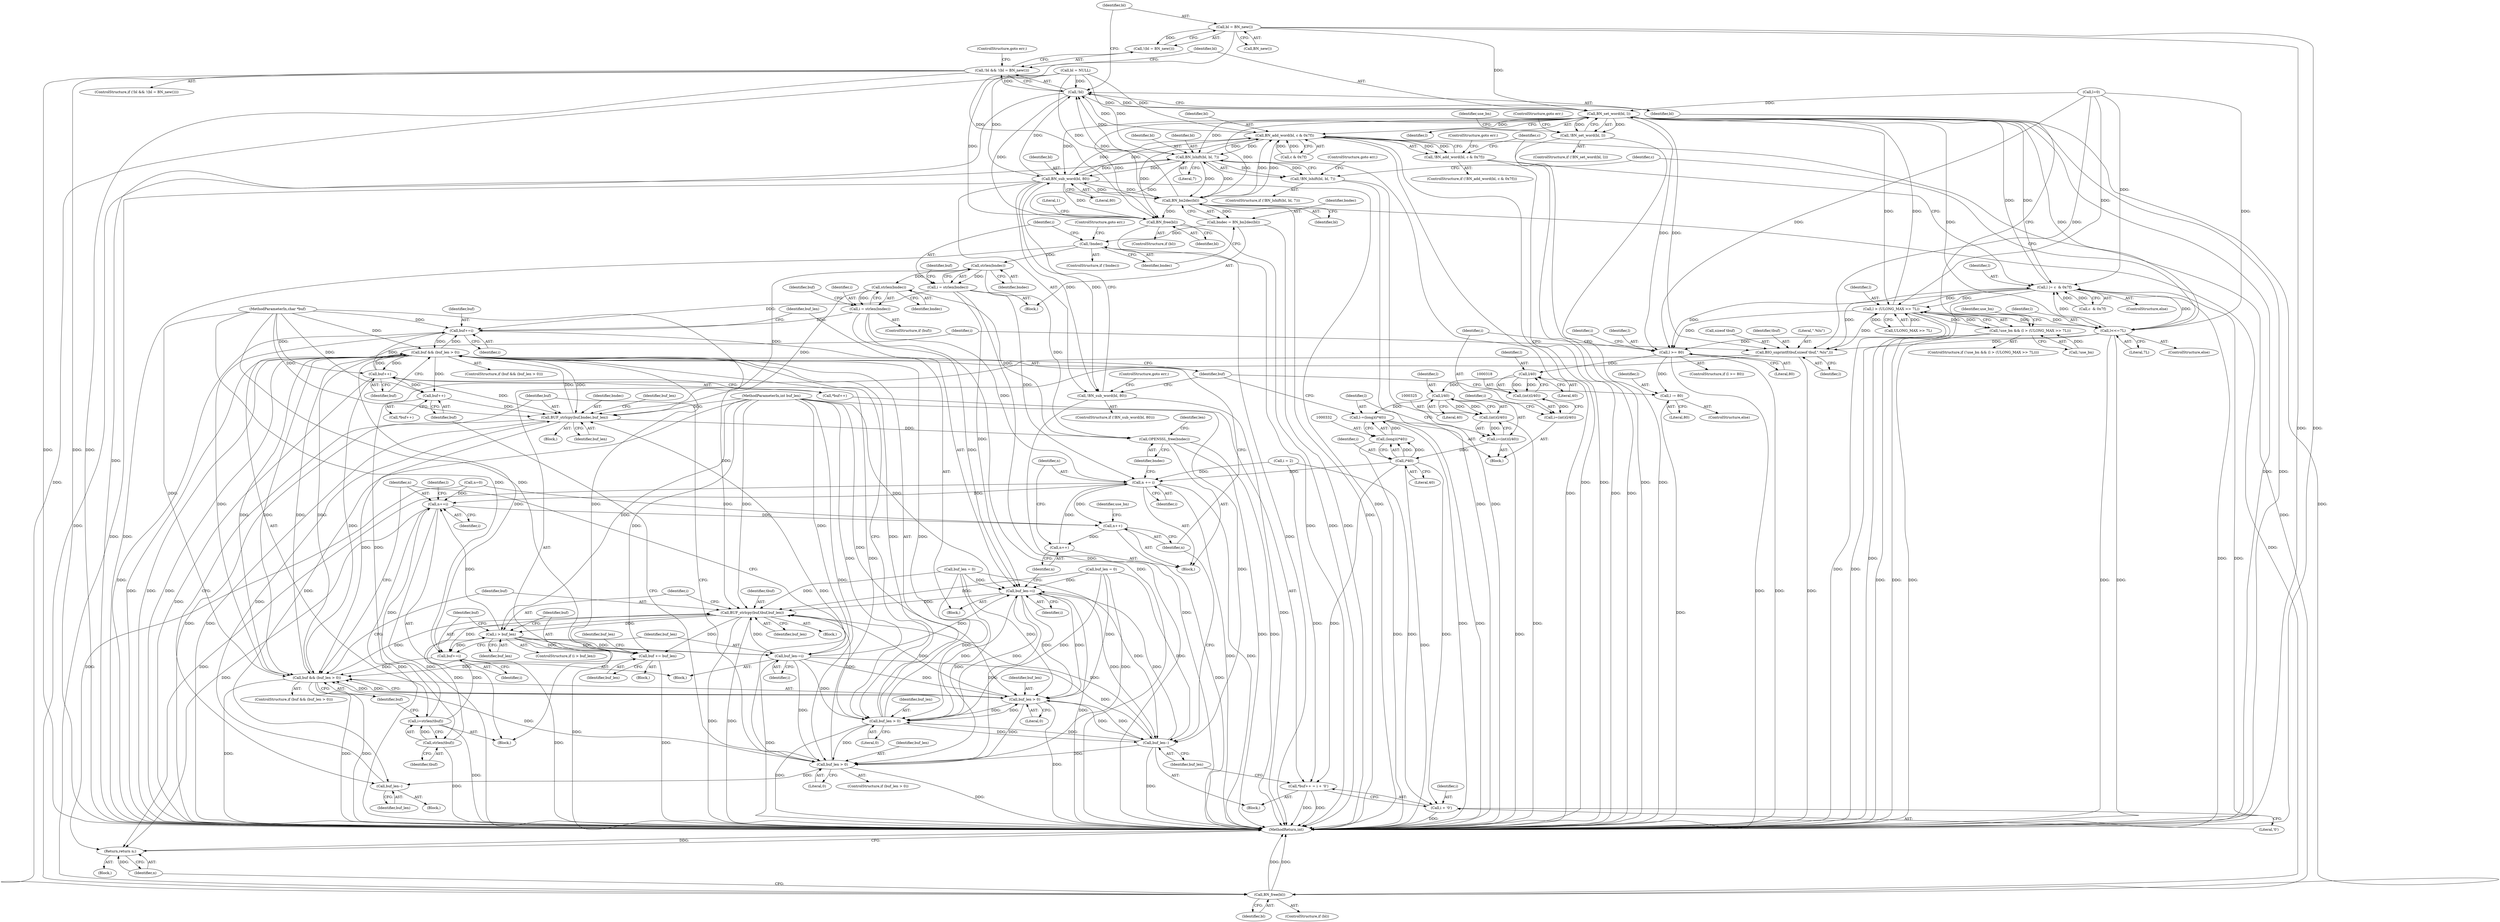 digraph "0_openssl_0042fb5fd1c9d257d713b15a1f45da05cf5c1c87@pointer" {
"1000259" [label="(Call,bl = BN_new())"];
"1000258" [label="(Call,!(bl = BN_new()))"];
"1000265" [label="(Call,BN_set_word(bl, l))"];
"1000226" [label="(Call,BN_add_word(bl, c & 0x7f))"];
"1000225" [label="(Call,!BN_add_word(bl, c & 0x7f))"];
"1000256" [label="(Call,!bl)"];
"1000255" [label="(Call,!bl && !(bl = BN_new()))"];
"1000470" [label="(Call,BN_free(bl))"];
"1000277" [label="(Call,BN_lshift(bl, bl, 7))"];
"1000276" [label="(Call,!BN_lshift(bl, bl, 7))"];
"1000305" [label="(Call,BN_sub_word(bl, 80))"];
"1000304" [label="(Call,!BN_sub_word(bl, 80))"];
"1000360" [label="(Call,BN_bn2dec(bl))"];
"1000358" [label="(Call,bndec = BN_bn2dec(bl))"];
"1000363" [label="(Call,!bndec)"];
"1000368" [label="(Call,strlen(bndec))"];
"1000366" [label="(Call,i = strlen(bndec))"];
"1000400" [label="(Call,buf+=i)"];
"1000337" [label="(Call,buf && (buf_len > 0))"];
"1000345" [label="(Call,buf++)"];
"1000386" [label="(Call,buf++)"];
"1000391" [label="(Call,BUF_strlcpy(buf,bndec,buf_len))"];
"1000411" [label="(Call,OPENSSL_free(bndec))"];
"1000426" [label="(Call,buf && (buf_len > 0))"];
"1000432" [label="(Call,BUF_strlcpy(buf,tbuf,buf_len))"];
"1000437" [label="(Call,i > buf_len)"];
"1000441" [label="(Call,buf += buf_len)"];
"1000449" [label="(Call,buf+=i)"];
"1000452" [label="(Call,buf_len-=i)"];
"1000339" [label="(Call,buf_len > 0)"];
"1000350" [label="(Call,buf_len--)"];
"1000380" [label="(Call,buf_len > 0)"];
"1000389" [label="(Call,buf_len--)"];
"1000403" [label="(Call,buf_len-=i)"];
"1000428" [label="(Call,buf_len > 0)"];
"1000455" [label="(Call,n+=i)"];
"1000352" [label="(Call,n++)"];
"1000406" [label="(Call,n++)"];
"1000408" [label="(Call,n += i)"];
"1000465" [label="(Return,return n;)"];
"1000374" [label="(Call,strlen(bndec))"];
"1000372" [label="(Call,i = strlen(bndec))"];
"1000463" [label="(Call,BN_free(bl))"];
"1000233" [label="(Call,l |= c  & 0x7f)"];
"1000248" [label="(Call,l > (ULONG_MAX >> 7L))"];
"1000245" [label="(Call,!use_bn && (l > (ULONG_MAX >> 7L)))"];
"1000283" [label="(Call,l<<=7L)"];
"1000293" [label="(Call,l >= 80)"];
"1000310" [label="(Call,l -= 80)"];
"1000319" [label="(Call,l/40)"];
"1000317" [label="(Call,(int)(l/40))"];
"1000315" [label="(Call,i=(int)(l/40))"];
"1000326" [label="(Call,l/40)"];
"1000324" [label="(Call,(int)(l/40))"];
"1000322" [label="(Call,i=(int)(l/40))"];
"1000333" [label="(Call,i*40)"];
"1000331" [label="(Call,(long)(i*40))"];
"1000329" [label="(Call,l-=(long)(i*40))"];
"1000343" [label="(Call,*buf++ = i + '0')"];
"1000347" [label="(Call,i + '0')"];
"1000415" [label="(Call,BIO_snprintf(tbuf,sizeof tbuf,\".%lu\",l))"];
"1000423" [label="(Call,strlen(tbuf))"];
"1000421" [label="(Call,i=strlen(tbuf))"];
"1000264" [label="(Call,!BN_set_word(bl, l))"];
"1000334" [label="(Identifier,i)"];
"1000441" [label="(Call,buf += buf_len)"];
"1000457" [label="(Identifier,i)"];
"1000389" [label="(Call,buf_len--)"];
"1000264" [label="(Call,!BN_set_word(bl, l))"];
"1000246" [label="(Call,!use_bn)"];
"1000336" [label="(ControlStructure,if (buf && (buf_len > 0)))"];
"1000454" [label="(Identifier,i)"];
"1000293" [label="(Call,l >= 80)"];
"1000339" [label="(Call,buf_len > 0)"];
"1000436" [label="(ControlStructure,if (i > buf_len))"];
"1000466" [label="(Identifier,n)"];
"1000298" [label="(Identifier,i)"];
"1000422" [label="(Identifier,i)"];
"1000105" [label="(Block,)"];
"1000392" [label="(Identifier,buf)"];
"1000402" [label="(Identifier,i)"];
"1000358" [label="(Call,bndec = BN_bn2dec(bl))"];
"1000333" [label="(Call,i*40)"];
"1000224" [label="(ControlStructure,if (!BN_add_word(bl, c & 0x7f)))"];
"1000431" [label="(Block,)"];
"1000263" [label="(ControlStructure,if (!BN_set_word(bl, l)))"];
"1000324" [label="(Call,(int)(l/40))"];
"1000435" [label="(Identifier,buf_len)"];
"1000427" [label="(Identifier,buf)"];
"1000453" [label="(Identifier,buf_len)"];
"1000448" [label="(Block,)"];
"1000371" [label="(Identifier,buf)"];
"1000404" [label="(Identifier,buf_len)"];
"1000390" [label="(Identifier,buf_len)"];
"1000346" [label="(Identifier,buf)"];
"1000270" [label="(Identifier,use_bn)"];
"1000315" [label="(Call,i=(int)(l/40))"];
"1000378" [label="(Block,)"];
"1000284" [label="(Identifier,l)"];
"1000444" [label="(Call,buf_len = 0)"];
"1000231" [label="(ControlStructure,goto err;)"];
"1000225" [label="(Call,!BN_add_word(bl, c & 0x7f))"];
"1000285" [label="(Literal,7L)"];
"1000361" [label="(Identifier,bl)"];
"1000342" [label="(Block,)"];
"1000331" [label="(Call,(long)(i*40))"];
"1000257" [label="(Identifier,bl)"];
"1000343" [label="(Call,*buf++ = i + '0')"];
"1000338" [label="(Identifier,buf)"];
"1000250" [label="(Call,ULONG_MAX >> 7L)"];
"1000306" [label="(Identifier,bl)"];
"1000193" [label="(Identifier,len)"];
"1000369" [label="(Identifier,bndec)"];
"1000322" [label="(Call,i=(int)(l/40))"];
"1000297" [label="(Call,i = 2)"];
"1000311" [label="(Identifier,l)"];
"1000317" [label="(Call,(int)(l/40))"];
"1000381" [label="(Identifier,buf_len)"];
"1000294" [label="(Identifier,l)"];
"1000374" [label="(Call,strlen(bndec))"];
"1000432" [label="(Call,BUF_strlcpy(buf,tbuf,buf_len))"];
"1000387" [label="(Identifier,buf)"];
"1000235" [label="(Call,c  & 0x7f)"];
"1000368" [label="(Call,strlen(bndec))"];
"1000345" [label="(Call,buf++)"];
"1000451" [label="(Identifier,i)"];
"1000283" [label="(Call,l<<=7L)"];
"1000366" [label="(Call,i = strlen(bndec))"];
"1000394" [label="(Identifier,buf_len)"];
"1000288" [label="(Block,)"];
"1000401" [label="(Identifier,buf)"];
"1000312" [label="(Literal,80)"];
"1000276" [label="(Call,!BN_lshift(bl, bl, 7))"];
"1000450" [label="(Identifier,buf)"];
"1000206" [label="(Identifier,c)"];
"1000226" [label="(Call,BN_add_word(bl, c & 0x7f))"];
"1000280" [label="(Literal,7)"];
"1000352" [label="(Call,n++)"];
"1000471" [label="(Identifier,bl)"];
"1000382" [label="(Literal,0)"];
"1000248" [label="(Call,l > (ULONG_MAX >> 7L))"];
"1000370" [label="(ControlStructure,if (buf))"];
"1000428" [label="(Call,buf_len > 0)"];
"1000275" [label="(ControlStructure,if (!BN_lshift(bl, bl, 7)))"];
"1000259" [label="(Call,bl = BN_new())"];
"1000416" [label="(Identifier,tbuf)"];
"1000351" [label="(Identifier,buf_len)"];
"1000465" [label="(Return,return n;)"];
"1000108" [label="(Call,n=0)"];
"1000305" [label="(Call,BN_sub_word(bl, 80))"];
"1000445" [label="(Identifier,buf_len)"];
"1000439" [label="(Identifier,buf_len)"];
"1000353" [label="(Identifier,n)"];
"1000367" [label="(Identifier,i)"];
"1000464" [label="(Identifier,bl)"];
"1000335" [label="(Literal,40)"];
"1000385" [label="(Call,*buf++)"];
"1000314" [label="(Block,)"];
"1000255" [label="(Call,!bl && !(bl = BN_new()))"];
"1000350" [label="(Call,buf_len--)"];
"1000267" [label="(Identifier,l)"];
"1000232" [label="(ControlStructure,else)"];
"1000440" [label="(Block,)"];
"1000426" [label="(Call,buf && (buf_len > 0))"];
"1000310" [label="(Call,l -= 80)"];
"1000254" [label="(ControlStructure,if (!bl && !(bl = BN_new())))"];
"1000463" [label="(Call,BN_free(bl))"];
"1000468" [label="(ControlStructure,if (bl))"];
"1000323" [label="(Identifier,i)"];
"1000282" [label="(ControlStructure,else)"];
"1000295" [label="(Literal,80)"];
"1000320" [label="(Identifier,l)"];
"1000307" [label="(Literal,80)"];
"1000412" [label="(Identifier,bndec)"];
"1000244" [label="(ControlStructure,if (!use_bn && (l > (ULONG_MAX >> 7L))))"];
"1000423" [label="(Call,strlen(tbuf))"];
"1000419" [label="(Literal,\".%lu\")"];
"1000266" [label="(Identifier,bl)"];
"1000328" [label="(Literal,40)"];
"1000379" [label="(ControlStructure,if (buf_len > 0))"];
"1000363" [label="(Call,!bndec)"];
"1000420" [label="(Identifier,l)"];
"1000273" [label="(Identifier,use_bn)"];
"1000281" [label="(ControlStructure,goto err;)"];
"1000434" [label="(Identifier,tbuf)"];
"1000326" [label="(Call,l/40)"];
"1000380" [label="(Call,buf_len > 0)"];
"1000303" [label="(ControlStructure,if (!BN_sub_word(bl, 80)))"];
"1000414" [label="(Block,)"];
"1000260" [label="(Identifier,bl)"];
"1000292" [label="(ControlStructure,if (l >= 80))"];
"1000470" [label="(Call,BN_free(bl))"];
"1000308" [label="(ControlStructure,goto err;)"];
"1000456" [label="(Identifier,n)"];
"1000475" [label="(MethodReturn,int)"];
"1000340" [label="(Identifier,buf_len)"];
"1000474" [label="(Literal,1)"];
"1000355" [label="(Identifier,use_bn)"];
"1000373" [label="(Identifier,i)"];
"1000430" [label="(Literal,0)"];
"1000227" [label="(Identifier,bl)"];
"1000417" [label="(Call,sizeof tbuf)"];
"1000344" [label="(Call,*buf++)"];
"1000372" [label="(Call,i = strlen(bndec))"];
"1000319" [label="(Call,l/40)"];
"1000327" [label="(Identifier,l)"];
"1000425" [label="(ControlStructure,if (buf && (buf_len > 0)))"];
"1000393" [label="(Identifier,bndec)"];
"1000348" [label="(Identifier,i)"];
"1000377" [label="(Identifier,buf)"];
"1000396" [label="(Identifier,buf_len)"];
"1000452" [label="(Call,buf_len-=i)"];
"1000360" [label="(Call,BN_bn2dec(bl))"];
"1000409" [label="(Identifier,n)"];
"1000459" [label="(Identifier,l)"];
"1000316" [label="(Identifier,i)"];
"1000347" [label="(Call,i + '0')"];
"1000362" [label="(ControlStructure,if (!bndec))"];
"1000424" [label="(Identifier,tbuf)"];
"1000403" [label="(Call,buf_len-=i)"];
"1000443" [label="(Identifier,buf_len)"];
"1000341" [label="(Literal,0)"];
"1000386" [label="(Call,buf++)"];
"1000406" [label="(Call,n++)"];
"1000321" [label="(Literal,40)"];
"1000359" [label="(Identifier,bndec)"];
"1000438" [label="(Identifier,i)"];
"1000265" [label="(Call,BN_set_word(bl, l))"];
"1000245" [label="(Call,!use_bn && (l > (ULONG_MAX >> 7L)))"];
"1000455" [label="(Call,n+=i)"];
"1000268" [label="(ControlStructure,goto err;)"];
"1000349" [label="(Literal,'0')"];
"1000408" [label="(Call,n += i)"];
"1000400" [label="(Call,buf+=i)"];
"1000437" [label="(Call,i > buf_len)"];
"1000356" [label="(Block,)"];
"1000258" [label="(Call,!(bl = BN_new()))"];
"1000262" [label="(ControlStructure,goto err;)"];
"1000364" [label="(Identifier,bndec)"];
"1000395" [label="(Call,buf_len = 0)"];
"1000461" [label="(ControlStructure,if (bl))"];
"1000256" [label="(Call,!bl)"];
"1000399" [label="(Block,)"];
"1000411" [label="(Call,OPENSSL_free(bndec))"];
"1000102" [label="(MethodParameterIn,int buf_len)"];
"1000241" [label="(Identifier,c)"];
"1000433" [label="(Identifier,buf)"];
"1000442" [label="(Identifier,buf)"];
"1000410" [label="(Identifier,i)"];
"1000407" [label="(Identifier,n)"];
"1000233" [label="(Call,l |= c  & 0x7f)"];
"1000429" [label="(Identifier,buf_len)"];
"1000391" [label="(Call,BUF_strlcpy(buf,bndec,buf_len))"];
"1000383" [label="(Block,)"];
"1000415" [label="(Call,BIO_snprintf(tbuf,sizeof tbuf,\".%lu\",l))"];
"1000228" [label="(Call,c & 0x7f)"];
"1000196" [label="(Call,l=0)"];
"1000188" [label="(Call,bl = NULL)"];
"1000304" [label="(Call,!BN_sub_word(bl, 80))"];
"1000421" [label="(Call,i=strlen(tbuf))"];
"1000329" [label="(Call,l-=(long)(i*40))"];
"1000365" [label="(ControlStructure,goto err;)"];
"1000330" [label="(Identifier,l)"];
"1000375" [label="(Identifier,bndec)"];
"1000405" [label="(Identifier,i)"];
"1000278" [label="(Identifier,bl)"];
"1000261" [label="(Call,BN_new())"];
"1000449" [label="(Call,buf+=i)"];
"1000234" [label="(Identifier,l)"];
"1000279" [label="(Identifier,bl)"];
"1000101" [label="(MethodParameterIn,char *buf)"];
"1000337" [label="(Call,buf && (buf_len > 0))"];
"1000249" [label="(Identifier,l)"];
"1000277" [label="(Call,BN_lshift(bl, bl, 7))"];
"1000309" [label="(ControlStructure,else)"];
"1000259" -> "1000258"  [label="AST: "];
"1000259" -> "1000261"  [label="CFG: "];
"1000260" -> "1000259"  [label="AST: "];
"1000261" -> "1000259"  [label="AST: "];
"1000258" -> "1000259"  [label="CFG: "];
"1000259" -> "1000475"  [label="DDG: "];
"1000259" -> "1000475"  [label="DDG: "];
"1000259" -> "1000258"  [label="DDG: "];
"1000259" -> "1000265"  [label="DDG: "];
"1000259" -> "1000470"  [label="DDG: "];
"1000258" -> "1000255"  [label="AST: "];
"1000255" -> "1000258"  [label="CFG: "];
"1000265" -> "1000264"  [label="AST: "];
"1000265" -> "1000267"  [label="CFG: "];
"1000266" -> "1000265"  [label="AST: "];
"1000267" -> "1000265"  [label="AST: "];
"1000264" -> "1000265"  [label="CFG: "];
"1000265" -> "1000475"  [label="DDG: "];
"1000265" -> "1000475"  [label="DDG: "];
"1000265" -> "1000226"  [label="DDG: "];
"1000265" -> "1000233"  [label="DDG: "];
"1000265" -> "1000248"  [label="DDG: "];
"1000265" -> "1000256"  [label="DDG: "];
"1000265" -> "1000264"  [label="DDG: "];
"1000265" -> "1000264"  [label="DDG: "];
"1000256" -> "1000265"  [label="DDG: "];
"1000283" -> "1000265"  [label="DDG: "];
"1000196" -> "1000265"  [label="DDG: "];
"1000233" -> "1000265"  [label="DDG: "];
"1000248" -> "1000265"  [label="DDG: "];
"1000265" -> "1000277"  [label="DDG: "];
"1000265" -> "1000283"  [label="DDG: "];
"1000265" -> "1000293"  [label="DDG: "];
"1000265" -> "1000305"  [label="DDG: "];
"1000265" -> "1000360"  [label="DDG: "];
"1000265" -> "1000415"  [label="DDG: "];
"1000265" -> "1000463"  [label="DDG: "];
"1000265" -> "1000470"  [label="DDG: "];
"1000226" -> "1000225"  [label="AST: "];
"1000226" -> "1000228"  [label="CFG: "];
"1000227" -> "1000226"  [label="AST: "];
"1000228" -> "1000226"  [label="AST: "];
"1000225" -> "1000226"  [label="CFG: "];
"1000226" -> "1000475"  [label="DDG: "];
"1000226" -> "1000475"  [label="DDG: "];
"1000226" -> "1000225"  [label="DDG: "];
"1000226" -> "1000225"  [label="DDG: "];
"1000360" -> "1000226"  [label="DDG: "];
"1000188" -> "1000226"  [label="DDG: "];
"1000305" -> "1000226"  [label="DDG: "];
"1000277" -> "1000226"  [label="DDG: "];
"1000228" -> "1000226"  [label="DDG: "];
"1000228" -> "1000226"  [label="DDG: "];
"1000226" -> "1000256"  [label="DDG: "];
"1000226" -> "1000277"  [label="DDG: "];
"1000226" -> "1000305"  [label="DDG: "];
"1000226" -> "1000360"  [label="DDG: "];
"1000226" -> "1000463"  [label="DDG: "];
"1000226" -> "1000470"  [label="DDG: "];
"1000225" -> "1000224"  [label="AST: "];
"1000231" -> "1000225"  [label="CFG: "];
"1000241" -> "1000225"  [label="CFG: "];
"1000225" -> "1000475"  [label="DDG: "];
"1000225" -> "1000475"  [label="DDG: "];
"1000256" -> "1000255"  [label="AST: "];
"1000256" -> "1000257"  [label="CFG: "];
"1000257" -> "1000256"  [label="AST: "];
"1000260" -> "1000256"  [label="CFG: "];
"1000255" -> "1000256"  [label="CFG: "];
"1000256" -> "1000475"  [label="DDG: "];
"1000256" -> "1000255"  [label="DDG: "];
"1000360" -> "1000256"  [label="DDG: "];
"1000188" -> "1000256"  [label="DDG: "];
"1000305" -> "1000256"  [label="DDG: "];
"1000277" -> "1000256"  [label="DDG: "];
"1000256" -> "1000470"  [label="DDG: "];
"1000255" -> "1000254"  [label="AST: "];
"1000262" -> "1000255"  [label="CFG: "];
"1000266" -> "1000255"  [label="CFG: "];
"1000255" -> "1000475"  [label="DDG: "];
"1000255" -> "1000475"  [label="DDG: "];
"1000255" -> "1000475"  [label="DDG: "];
"1000470" -> "1000468"  [label="AST: "];
"1000470" -> "1000471"  [label="CFG: "];
"1000471" -> "1000470"  [label="AST: "];
"1000474" -> "1000470"  [label="CFG: "];
"1000470" -> "1000475"  [label="DDG: "];
"1000470" -> "1000475"  [label="DDG: "];
"1000360" -> "1000470"  [label="DDG: "];
"1000188" -> "1000470"  [label="DDG: "];
"1000305" -> "1000470"  [label="DDG: "];
"1000277" -> "1000470"  [label="DDG: "];
"1000277" -> "1000276"  [label="AST: "];
"1000277" -> "1000280"  [label="CFG: "];
"1000278" -> "1000277"  [label="AST: "];
"1000279" -> "1000277"  [label="AST: "];
"1000280" -> "1000277"  [label="AST: "];
"1000276" -> "1000277"  [label="CFG: "];
"1000277" -> "1000475"  [label="DDG: "];
"1000277" -> "1000276"  [label="DDG: "];
"1000277" -> "1000276"  [label="DDG: "];
"1000360" -> "1000277"  [label="DDG: "];
"1000188" -> "1000277"  [label="DDG: "];
"1000305" -> "1000277"  [label="DDG: "];
"1000277" -> "1000305"  [label="DDG: "];
"1000277" -> "1000360"  [label="DDG: "];
"1000277" -> "1000463"  [label="DDG: "];
"1000276" -> "1000275"  [label="AST: "];
"1000206" -> "1000276"  [label="CFG: "];
"1000281" -> "1000276"  [label="CFG: "];
"1000276" -> "1000475"  [label="DDG: "];
"1000276" -> "1000475"  [label="DDG: "];
"1000305" -> "1000304"  [label="AST: "];
"1000305" -> "1000307"  [label="CFG: "];
"1000306" -> "1000305"  [label="AST: "];
"1000307" -> "1000305"  [label="AST: "];
"1000304" -> "1000305"  [label="CFG: "];
"1000305" -> "1000475"  [label="DDG: "];
"1000305" -> "1000304"  [label="DDG: "];
"1000305" -> "1000304"  [label="DDG: "];
"1000360" -> "1000305"  [label="DDG: "];
"1000188" -> "1000305"  [label="DDG: "];
"1000305" -> "1000360"  [label="DDG: "];
"1000305" -> "1000463"  [label="DDG: "];
"1000304" -> "1000303"  [label="AST: "];
"1000308" -> "1000304"  [label="CFG: "];
"1000338" -> "1000304"  [label="CFG: "];
"1000304" -> "1000475"  [label="DDG: "];
"1000304" -> "1000475"  [label="DDG: "];
"1000360" -> "1000358"  [label="AST: "];
"1000360" -> "1000361"  [label="CFG: "];
"1000361" -> "1000360"  [label="AST: "];
"1000358" -> "1000360"  [label="CFG: "];
"1000360" -> "1000475"  [label="DDG: "];
"1000360" -> "1000358"  [label="DDG: "];
"1000188" -> "1000360"  [label="DDG: "];
"1000360" -> "1000463"  [label="DDG: "];
"1000358" -> "1000356"  [label="AST: "];
"1000359" -> "1000358"  [label="AST: "];
"1000364" -> "1000358"  [label="CFG: "];
"1000358" -> "1000475"  [label="DDG: "];
"1000358" -> "1000363"  [label="DDG: "];
"1000363" -> "1000362"  [label="AST: "];
"1000363" -> "1000364"  [label="CFG: "];
"1000364" -> "1000363"  [label="AST: "];
"1000365" -> "1000363"  [label="CFG: "];
"1000367" -> "1000363"  [label="CFG: "];
"1000363" -> "1000475"  [label="DDG: "];
"1000363" -> "1000475"  [label="DDG: "];
"1000363" -> "1000368"  [label="DDG: "];
"1000368" -> "1000366"  [label="AST: "];
"1000368" -> "1000369"  [label="CFG: "];
"1000369" -> "1000368"  [label="AST: "];
"1000366" -> "1000368"  [label="CFG: "];
"1000368" -> "1000366"  [label="DDG: "];
"1000368" -> "1000374"  [label="DDG: "];
"1000368" -> "1000391"  [label="DDG: "];
"1000368" -> "1000411"  [label="DDG: "];
"1000366" -> "1000356"  [label="AST: "];
"1000367" -> "1000366"  [label="AST: "];
"1000371" -> "1000366"  [label="CFG: "];
"1000366" -> "1000475"  [label="DDG: "];
"1000366" -> "1000400"  [label="DDG: "];
"1000366" -> "1000403"  [label="DDG: "];
"1000366" -> "1000408"  [label="DDG: "];
"1000400" -> "1000399"  [label="AST: "];
"1000400" -> "1000402"  [label="CFG: "];
"1000401" -> "1000400"  [label="AST: "];
"1000402" -> "1000400"  [label="AST: "];
"1000404" -> "1000400"  [label="CFG: "];
"1000400" -> "1000475"  [label="DDG: "];
"1000400" -> "1000337"  [label="DDG: "];
"1000372" -> "1000400"  [label="DDG: "];
"1000337" -> "1000400"  [label="DDG: "];
"1000345" -> "1000400"  [label="DDG: "];
"1000101" -> "1000400"  [label="DDG: "];
"1000400" -> "1000426"  [label="DDG: "];
"1000337" -> "1000336"  [label="AST: "];
"1000337" -> "1000338"  [label="CFG: "];
"1000337" -> "1000339"  [label="CFG: "];
"1000338" -> "1000337"  [label="AST: "];
"1000339" -> "1000337"  [label="AST: "];
"1000346" -> "1000337"  [label="CFG: "];
"1000353" -> "1000337"  [label="CFG: "];
"1000337" -> "1000475"  [label="DDG: "];
"1000337" -> "1000475"  [label="DDG: "];
"1000337" -> "1000475"  [label="DDG: "];
"1000441" -> "1000337"  [label="DDG: "];
"1000426" -> "1000337"  [label="DDG: "];
"1000426" -> "1000337"  [label="DDG: "];
"1000391" -> "1000337"  [label="DDG: "];
"1000449" -> "1000337"  [label="DDG: "];
"1000345" -> "1000337"  [label="DDG: "];
"1000101" -> "1000337"  [label="DDG: "];
"1000339" -> "1000337"  [label="DDG: "];
"1000339" -> "1000337"  [label="DDG: "];
"1000380" -> "1000337"  [label="DDG: "];
"1000337" -> "1000345"  [label="DDG: "];
"1000337" -> "1000386"  [label="DDG: "];
"1000337" -> "1000391"  [label="DDG: "];
"1000337" -> "1000426"  [label="DDG: "];
"1000337" -> "1000426"  [label="DDG: "];
"1000345" -> "1000344"  [label="AST: "];
"1000345" -> "1000346"  [label="CFG: "];
"1000346" -> "1000345"  [label="AST: "];
"1000344" -> "1000345"  [label="CFG: "];
"1000345" -> "1000475"  [label="DDG: "];
"1000101" -> "1000345"  [label="DDG: "];
"1000345" -> "1000386"  [label="DDG: "];
"1000345" -> "1000391"  [label="DDG: "];
"1000345" -> "1000426"  [label="DDG: "];
"1000386" -> "1000385"  [label="AST: "];
"1000386" -> "1000387"  [label="CFG: "];
"1000387" -> "1000386"  [label="AST: "];
"1000385" -> "1000386"  [label="CFG: "];
"1000101" -> "1000386"  [label="DDG: "];
"1000386" -> "1000391"  [label="DDG: "];
"1000391" -> "1000378"  [label="AST: "];
"1000391" -> "1000394"  [label="CFG: "];
"1000392" -> "1000391"  [label="AST: "];
"1000393" -> "1000391"  [label="AST: "];
"1000394" -> "1000391"  [label="AST: "];
"1000396" -> "1000391"  [label="CFG: "];
"1000391" -> "1000475"  [label="DDG: "];
"1000391" -> "1000475"  [label="DDG: "];
"1000101" -> "1000391"  [label="DDG: "];
"1000374" -> "1000391"  [label="DDG: "];
"1000389" -> "1000391"  [label="DDG: "];
"1000380" -> "1000391"  [label="DDG: "];
"1000102" -> "1000391"  [label="DDG: "];
"1000391" -> "1000411"  [label="DDG: "];
"1000391" -> "1000426"  [label="DDG: "];
"1000411" -> "1000288"  [label="AST: "];
"1000411" -> "1000412"  [label="CFG: "];
"1000412" -> "1000411"  [label="AST: "];
"1000193" -> "1000411"  [label="CFG: "];
"1000411" -> "1000475"  [label="DDG: "];
"1000411" -> "1000475"  [label="DDG: "];
"1000374" -> "1000411"  [label="DDG: "];
"1000426" -> "1000425"  [label="AST: "];
"1000426" -> "1000427"  [label="CFG: "];
"1000426" -> "1000428"  [label="CFG: "];
"1000427" -> "1000426"  [label="AST: "];
"1000428" -> "1000426"  [label="AST: "];
"1000433" -> "1000426"  [label="CFG: "];
"1000456" -> "1000426"  [label="CFG: "];
"1000426" -> "1000475"  [label="DDG: "];
"1000426" -> "1000475"  [label="DDG: "];
"1000426" -> "1000475"  [label="DDG: "];
"1000441" -> "1000426"  [label="DDG: "];
"1000449" -> "1000426"  [label="DDG: "];
"1000101" -> "1000426"  [label="DDG: "];
"1000380" -> "1000426"  [label="DDG: "];
"1000428" -> "1000426"  [label="DDG: "];
"1000428" -> "1000426"  [label="DDG: "];
"1000426" -> "1000432"  [label="DDG: "];
"1000432" -> "1000431"  [label="AST: "];
"1000432" -> "1000435"  [label="CFG: "];
"1000433" -> "1000432"  [label="AST: "];
"1000434" -> "1000432"  [label="AST: "];
"1000435" -> "1000432"  [label="AST: "];
"1000438" -> "1000432"  [label="CFG: "];
"1000432" -> "1000475"  [label="DDG: "];
"1000432" -> "1000475"  [label="DDG: "];
"1000101" -> "1000432"  [label="DDG: "];
"1000423" -> "1000432"  [label="DDG: "];
"1000395" -> "1000432"  [label="DDG: "];
"1000350" -> "1000432"  [label="DDG: "];
"1000403" -> "1000432"  [label="DDG: "];
"1000444" -> "1000432"  [label="DDG: "];
"1000339" -> "1000432"  [label="DDG: "];
"1000428" -> "1000432"  [label="DDG: "];
"1000452" -> "1000432"  [label="DDG: "];
"1000102" -> "1000432"  [label="DDG: "];
"1000432" -> "1000437"  [label="DDG: "];
"1000432" -> "1000441"  [label="DDG: "];
"1000432" -> "1000449"  [label="DDG: "];
"1000437" -> "1000436"  [label="AST: "];
"1000437" -> "1000439"  [label="CFG: "];
"1000438" -> "1000437"  [label="AST: "];
"1000439" -> "1000437"  [label="AST: "];
"1000442" -> "1000437"  [label="CFG: "];
"1000450" -> "1000437"  [label="CFG: "];
"1000437" -> "1000475"  [label="DDG: "];
"1000421" -> "1000437"  [label="DDG: "];
"1000102" -> "1000437"  [label="DDG: "];
"1000437" -> "1000441"  [label="DDG: "];
"1000437" -> "1000449"  [label="DDG: "];
"1000437" -> "1000452"  [label="DDG: "];
"1000437" -> "1000452"  [label="DDG: "];
"1000437" -> "1000455"  [label="DDG: "];
"1000441" -> "1000440"  [label="AST: "];
"1000441" -> "1000443"  [label="CFG: "];
"1000442" -> "1000441"  [label="AST: "];
"1000443" -> "1000441"  [label="AST: "];
"1000445" -> "1000441"  [label="CFG: "];
"1000441" -> "1000475"  [label="DDG: "];
"1000102" -> "1000441"  [label="DDG: "];
"1000101" -> "1000441"  [label="DDG: "];
"1000449" -> "1000448"  [label="AST: "];
"1000449" -> "1000451"  [label="CFG: "];
"1000450" -> "1000449"  [label="AST: "];
"1000451" -> "1000449"  [label="AST: "];
"1000453" -> "1000449"  [label="CFG: "];
"1000449" -> "1000475"  [label="DDG: "];
"1000101" -> "1000449"  [label="DDG: "];
"1000452" -> "1000448"  [label="AST: "];
"1000452" -> "1000454"  [label="CFG: "];
"1000453" -> "1000452"  [label="AST: "];
"1000454" -> "1000452"  [label="AST: "];
"1000456" -> "1000452"  [label="CFG: "];
"1000452" -> "1000475"  [label="DDG: "];
"1000452" -> "1000339"  [label="DDG: "];
"1000452" -> "1000350"  [label="DDG: "];
"1000452" -> "1000380"  [label="DDG: "];
"1000452" -> "1000403"  [label="DDG: "];
"1000452" -> "1000428"  [label="DDG: "];
"1000102" -> "1000452"  [label="DDG: "];
"1000339" -> "1000341"  [label="CFG: "];
"1000340" -> "1000339"  [label="AST: "];
"1000341" -> "1000339"  [label="AST: "];
"1000339" -> "1000475"  [label="DDG: "];
"1000395" -> "1000339"  [label="DDG: "];
"1000350" -> "1000339"  [label="DDG: "];
"1000403" -> "1000339"  [label="DDG: "];
"1000444" -> "1000339"  [label="DDG: "];
"1000428" -> "1000339"  [label="DDG: "];
"1000102" -> "1000339"  [label="DDG: "];
"1000339" -> "1000350"  [label="DDG: "];
"1000339" -> "1000380"  [label="DDG: "];
"1000339" -> "1000403"  [label="DDG: "];
"1000339" -> "1000428"  [label="DDG: "];
"1000350" -> "1000342"  [label="AST: "];
"1000350" -> "1000351"  [label="CFG: "];
"1000351" -> "1000350"  [label="AST: "];
"1000353" -> "1000350"  [label="CFG: "];
"1000350" -> "1000475"  [label="DDG: "];
"1000395" -> "1000350"  [label="DDG: "];
"1000403" -> "1000350"  [label="DDG: "];
"1000444" -> "1000350"  [label="DDG: "];
"1000428" -> "1000350"  [label="DDG: "];
"1000102" -> "1000350"  [label="DDG: "];
"1000350" -> "1000380"  [label="DDG: "];
"1000350" -> "1000403"  [label="DDG: "];
"1000350" -> "1000428"  [label="DDG: "];
"1000380" -> "1000379"  [label="AST: "];
"1000380" -> "1000382"  [label="CFG: "];
"1000381" -> "1000380"  [label="AST: "];
"1000382" -> "1000380"  [label="AST: "];
"1000387" -> "1000380"  [label="CFG: "];
"1000392" -> "1000380"  [label="CFG: "];
"1000380" -> "1000475"  [label="DDG: "];
"1000395" -> "1000380"  [label="DDG: "];
"1000403" -> "1000380"  [label="DDG: "];
"1000444" -> "1000380"  [label="DDG: "];
"1000428" -> "1000380"  [label="DDG: "];
"1000102" -> "1000380"  [label="DDG: "];
"1000380" -> "1000389"  [label="DDG: "];
"1000389" -> "1000383"  [label="AST: "];
"1000389" -> "1000390"  [label="CFG: "];
"1000390" -> "1000389"  [label="AST: "];
"1000392" -> "1000389"  [label="CFG: "];
"1000102" -> "1000389"  [label="DDG: "];
"1000403" -> "1000399"  [label="AST: "];
"1000403" -> "1000405"  [label="CFG: "];
"1000404" -> "1000403"  [label="AST: "];
"1000405" -> "1000403"  [label="AST: "];
"1000407" -> "1000403"  [label="CFG: "];
"1000403" -> "1000475"  [label="DDG: "];
"1000372" -> "1000403"  [label="DDG: "];
"1000395" -> "1000403"  [label="DDG: "];
"1000444" -> "1000403"  [label="DDG: "];
"1000428" -> "1000403"  [label="DDG: "];
"1000102" -> "1000403"  [label="DDG: "];
"1000403" -> "1000428"  [label="DDG: "];
"1000428" -> "1000430"  [label="CFG: "];
"1000429" -> "1000428"  [label="AST: "];
"1000430" -> "1000428"  [label="AST: "];
"1000428" -> "1000475"  [label="DDG: "];
"1000395" -> "1000428"  [label="DDG: "];
"1000444" -> "1000428"  [label="DDG: "];
"1000102" -> "1000428"  [label="DDG: "];
"1000455" -> "1000414"  [label="AST: "];
"1000455" -> "1000457"  [label="CFG: "];
"1000456" -> "1000455"  [label="AST: "];
"1000457" -> "1000455"  [label="AST: "];
"1000459" -> "1000455"  [label="CFG: "];
"1000455" -> "1000475"  [label="DDG: "];
"1000455" -> "1000475"  [label="DDG: "];
"1000455" -> "1000352"  [label="DDG: "];
"1000421" -> "1000455"  [label="DDG: "];
"1000408" -> "1000455"  [label="DDG: "];
"1000108" -> "1000455"  [label="DDG: "];
"1000455" -> "1000465"  [label="DDG: "];
"1000352" -> "1000288"  [label="AST: "];
"1000352" -> "1000353"  [label="CFG: "];
"1000353" -> "1000352"  [label="AST: "];
"1000355" -> "1000352"  [label="CFG: "];
"1000352" -> "1000475"  [label="DDG: "];
"1000408" -> "1000352"  [label="DDG: "];
"1000108" -> "1000352"  [label="DDG: "];
"1000352" -> "1000406"  [label="DDG: "];
"1000406" -> "1000288"  [label="AST: "];
"1000406" -> "1000407"  [label="CFG: "];
"1000407" -> "1000406"  [label="AST: "];
"1000409" -> "1000406"  [label="CFG: "];
"1000406" -> "1000408"  [label="DDG: "];
"1000408" -> "1000288"  [label="AST: "];
"1000408" -> "1000410"  [label="CFG: "];
"1000409" -> "1000408"  [label="AST: "];
"1000410" -> "1000408"  [label="AST: "];
"1000412" -> "1000408"  [label="CFG: "];
"1000408" -> "1000475"  [label="DDG: "];
"1000408" -> "1000475"  [label="DDG: "];
"1000372" -> "1000408"  [label="DDG: "];
"1000333" -> "1000408"  [label="DDG: "];
"1000297" -> "1000408"  [label="DDG: "];
"1000408" -> "1000465"  [label="DDG: "];
"1000465" -> "1000105"  [label="AST: "];
"1000465" -> "1000466"  [label="CFG: "];
"1000466" -> "1000465"  [label="AST: "];
"1000475" -> "1000465"  [label="CFG: "];
"1000465" -> "1000475"  [label="DDG: "];
"1000466" -> "1000465"  [label="DDG: "];
"1000108" -> "1000465"  [label="DDG: "];
"1000374" -> "1000372"  [label="AST: "];
"1000374" -> "1000375"  [label="CFG: "];
"1000375" -> "1000374"  [label="AST: "];
"1000372" -> "1000374"  [label="CFG: "];
"1000374" -> "1000372"  [label="DDG: "];
"1000372" -> "1000370"  [label="AST: "];
"1000373" -> "1000372"  [label="AST: "];
"1000377" -> "1000372"  [label="CFG: "];
"1000372" -> "1000475"  [label="DDG: "];
"1000463" -> "1000461"  [label="AST: "];
"1000463" -> "1000464"  [label="CFG: "];
"1000464" -> "1000463"  [label="AST: "];
"1000466" -> "1000463"  [label="CFG: "];
"1000463" -> "1000475"  [label="DDG: "];
"1000463" -> "1000475"  [label="DDG: "];
"1000188" -> "1000463"  [label="DDG: "];
"1000233" -> "1000232"  [label="AST: "];
"1000233" -> "1000235"  [label="CFG: "];
"1000234" -> "1000233"  [label="AST: "];
"1000235" -> "1000233"  [label="AST: "];
"1000241" -> "1000233"  [label="CFG: "];
"1000233" -> "1000475"  [label="DDG: "];
"1000233" -> "1000475"  [label="DDG: "];
"1000233" -> "1000475"  [label="DDG: "];
"1000283" -> "1000233"  [label="DDG: "];
"1000196" -> "1000233"  [label="DDG: "];
"1000248" -> "1000233"  [label="DDG: "];
"1000235" -> "1000233"  [label="DDG: "];
"1000235" -> "1000233"  [label="DDG: "];
"1000233" -> "1000248"  [label="DDG: "];
"1000233" -> "1000283"  [label="DDG: "];
"1000233" -> "1000293"  [label="DDG: "];
"1000233" -> "1000415"  [label="DDG: "];
"1000248" -> "1000245"  [label="AST: "];
"1000248" -> "1000250"  [label="CFG: "];
"1000249" -> "1000248"  [label="AST: "];
"1000250" -> "1000248"  [label="AST: "];
"1000245" -> "1000248"  [label="CFG: "];
"1000248" -> "1000475"  [label="DDG: "];
"1000248" -> "1000475"  [label="DDG: "];
"1000248" -> "1000245"  [label="DDG: "];
"1000248" -> "1000245"  [label="DDG: "];
"1000283" -> "1000248"  [label="DDG: "];
"1000196" -> "1000248"  [label="DDG: "];
"1000250" -> "1000248"  [label="DDG: "];
"1000250" -> "1000248"  [label="DDG: "];
"1000248" -> "1000283"  [label="DDG: "];
"1000248" -> "1000293"  [label="DDG: "];
"1000248" -> "1000415"  [label="DDG: "];
"1000245" -> "1000244"  [label="AST: "];
"1000245" -> "1000246"  [label="CFG: "];
"1000246" -> "1000245"  [label="AST: "];
"1000257" -> "1000245"  [label="CFG: "];
"1000273" -> "1000245"  [label="CFG: "];
"1000245" -> "1000475"  [label="DDG: "];
"1000245" -> "1000475"  [label="DDG: "];
"1000245" -> "1000475"  [label="DDG: "];
"1000246" -> "1000245"  [label="DDG: "];
"1000283" -> "1000282"  [label="AST: "];
"1000283" -> "1000285"  [label="CFG: "];
"1000284" -> "1000283"  [label="AST: "];
"1000285" -> "1000283"  [label="AST: "];
"1000206" -> "1000283"  [label="CFG: "];
"1000283" -> "1000475"  [label="DDG: "];
"1000283" -> "1000475"  [label="DDG: "];
"1000196" -> "1000283"  [label="DDG: "];
"1000283" -> "1000293"  [label="DDG: "];
"1000283" -> "1000415"  [label="DDG: "];
"1000293" -> "1000292"  [label="AST: "];
"1000293" -> "1000295"  [label="CFG: "];
"1000294" -> "1000293"  [label="AST: "];
"1000295" -> "1000293"  [label="AST: "];
"1000298" -> "1000293"  [label="CFG: "];
"1000316" -> "1000293"  [label="CFG: "];
"1000293" -> "1000475"  [label="DDG: "];
"1000293" -> "1000475"  [label="DDG: "];
"1000196" -> "1000293"  [label="DDG: "];
"1000293" -> "1000310"  [label="DDG: "];
"1000293" -> "1000319"  [label="DDG: "];
"1000310" -> "1000309"  [label="AST: "];
"1000310" -> "1000312"  [label="CFG: "];
"1000311" -> "1000310"  [label="AST: "];
"1000312" -> "1000310"  [label="AST: "];
"1000338" -> "1000310"  [label="CFG: "];
"1000310" -> "1000475"  [label="DDG: "];
"1000319" -> "1000317"  [label="AST: "];
"1000319" -> "1000321"  [label="CFG: "];
"1000320" -> "1000319"  [label="AST: "];
"1000321" -> "1000319"  [label="AST: "];
"1000317" -> "1000319"  [label="CFG: "];
"1000319" -> "1000317"  [label="DDG: "];
"1000319" -> "1000317"  [label="DDG: "];
"1000319" -> "1000326"  [label="DDG: "];
"1000317" -> "1000315"  [label="AST: "];
"1000318" -> "1000317"  [label="AST: "];
"1000315" -> "1000317"  [label="CFG: "];
"1000317" -> "1000315"  [label="DDG: "];
"1000315" -> "1000314"  [label="AST: "];
"1000316" -> "1000315"  [label="AST: "];
"1000323" -> "1000315"  [label="CFG: "];
"1000326" -> "1000324"  [label="AST: "];
"1000326" -> "1000328"  [label="CFG: "];
"1000327" -> "1000326"  [label="AST: "];
"1000328" -> "1000326"  [label="AST: "];
"1000324" -> "1000326"  [label="CFG: "];
"1000326" -> "1000324"  [label="DDG: "];
"1000326" -> "1000324"  [label="DDG: "];
"1000326" -> "1000329"  [label="DDG: "];
"1000324" -> "1000322"  [label="AST: "];
"1000325" -> "1000324"  [label="AST: "];
"1000322" -> "1000324"  [label="CFG: "];
"1000324" -> "1000475"  [label="DDG: "];
"1000324" -> "1000322"  [label="DDG: "];
"1000322" -> "1000314"  [label="AST: "];
"1000323" -> "1000322"  [label="AST: "];
"1000330" -> "1000322"  [label="CFG: "];
"1000322" -> "1000475"  [label="DDG: "];
"1000322" -> "1000333"  [label="DDG: "];
"1000333" -> "1000331"  [label="AST: "];
"1000333" -> "1000335"  [label="CFG: "];
"1000334" -> "1000333"  [label="AST: "];
"1000335" -> "1000333"  [label="AST: "];
"1000331" -> "1000333"  [label="CFG: "];
"1000333" -> "1000475"  [label="DDG: "];
"1000333" -> "1000331"  [label="DDG: "];
"1000333" -> "1000331"  [label="DDG: "];
"1000333" -> "1000343"  [label="DDG: "];
"1000333" -> "1000347"  [label="DDG: "];
"1000331" -> "1000329"  [label="AST: "];
"1000332" -> "1000331"  [label="AST: "];
"1000329" -> "1000331"  [label="CFG: "];
"1000331" -> "1000475"  [label="DDG: "];
"1000331" -> "1000329"  [label="DDG: "];
"1000329" -> "1000314"  [label="AST: "];
"1000330" -> "1000329"  [label="AST: "];
"1000338" -> "1000329"  [label="CFG: "];
"1000329" -> "1000475"  [label="DDG: "];
"1000329" -> "1000475"  [label="DDG: "];
"1000343" -> "1000342"  [label="AST: "];
"1000343" -> "1000347"  [label="CFG: "];
"1000344" -> "1000343"  [label="AST: "];
"1000347" -> "1000343"  [label="AST: "];
"1000351" -> "1000343"  [label="CFG: "];
"1000343" -> "1000475"  [label="DDG: "];
"1000343" -> "1000475"  [label="DDG: "];
"1000297" -> "1000343"  [label="DDG: "];
"1000347" -> "1000349"  [label="CFG: "];
"1000348" -> "1000347"  [label="AST: "];
"1000349" -> "1000347"  [label="AST: "];
"1000347" -> "1000475"  [label="DDG: "];
"1000297" -> "1000347"  [label="DDG: "];
"1000415" -> "1000414"  [label="AST: "];
"1000415" -> "1000420"  [label="CFG: "];
"1000416" -> "1000415"  [label="AST: "];
"1000417" -> "1000415"  [label="AST: "];
"1000419" -> "1000415"  [label="AST: "];
"1000420" -> "1000415"  [label="AST: "];
"1000422" -> "1000415"  [label="CFG: "];
"1000415" -> "1000475"  [label="DDG: "];
"1000196" -> "1000415"  [label="DDG: "];
"1000415" -> "1000423"  [label="DDG: "];
"1000423" -> "1000421"  [label="AST: "];
"1000423" -> "1000424"  [label="CFG: "];
"1000424" -> "1000423"  [label="AST: "];
"1000421" -> "1000423"  [label="CFG: "];
"1000423" -> "1000475"  [label="DDG: "];
"1000423" -> "1000421"  [label="DDG: "];
"1000421" -> "1000414"  [label="AST: "];
"1000422" -> "1000421"  [label="AST: "];
"1000427" -> "1000421"  [label="CFG: "];
"1000421" -> "1000475"  [label="DDG: "];
"1000264" -> "1000263"  [label="AST: "];
"1000268" -> "1000264"  [label="CFG: "];
"1000270" -> "1000264"  [label="CFG: "];
"1000264" -> "1000475"  [label="DDG: "];
"1000264" -> "1000475"  [label="DDG: "];
}
